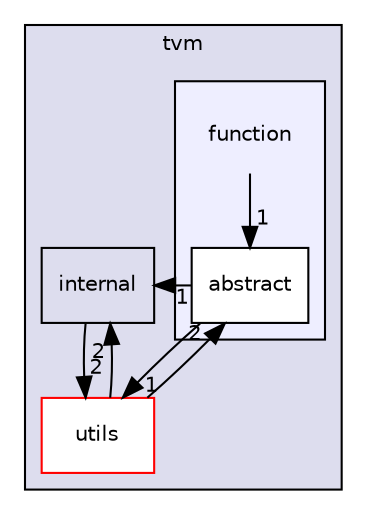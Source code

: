 digraph "include/tvm/function" {
  compound=true
  node [ fontsize="10", fontname="Helvetica"];
  edge [ labelfontsize="10", labelfontname="Helvetica"];
  subgraph clusterdir_b4c7d8e826c599ba55146c099a14beb5 {
    graph [ bgcolor="#ddddee", pencolor="black", label="tvm" fontname="Helvetica", fontsize="10", URL="dir_b4c7d8e826c599ba55146c099a14beb5.html"]
  dir_020a04e36825fdb5d137e6f4f382bacd [shape=box label="internal" URL="dir_020a04e36825fdb5d137e6f4f382bacd.html"];
  dir_02c2fac6d932f25932ff780d6d7745ad [shape=box label="utils" fillcolor="white" style="filled" color="red" URL="dir_02c2fac6d932f25932ff780d6d7745ad.html"];
  subgraph clusterdir_95e0fe1efd9e7dc8b84bcdee05d2dbc2 {
    graph [ bgcolor="#eeeeff", pencolor="black", label="" URL="dir_95e0fe1efd9e7dc8b84bcdee05d2dbc2.html"];
    dir_95e0fe1efd9e7dc8b84bcdee05d2dbc2 [shape=plaintext label="function"];
  dir_fec7dc84670c4afde302fd470832673e [shape=box label="abstract" fillcolor="white" style="filled" URL="dir_fec7dc84670c4afde302fd470832673e.html"];
  }
  }
  dir_95e0fe1efd9e7dc8b84bcdee05d2dbc2->dir_fec7dc84670c4afde302fd470832673e [headlabel="1", labeldistance=1.5 headhref="dir_000014_000015.html"];
  dir_fec7dc84670c4afde302fd470832673e->dir_020a04e36825fdb5d137e6f4f382bacd [headlabel="1", labeldistance=1.5 headhref="dir_000015_000007.html"];
  dir_fec7dc84670c4afde302fd470832673e->dir_02c2fac6d932f25932ff780d6d7745ad [headlabel="1", labeldistance=1.5 headhref="dir_000015_000033.html"];
  dir_02c2fac6d932f25932ff780d6d7745ad->dir_020a04e36825fdb5d137e6f4f382bacd [headlabel="2", labeldistance=1.5 headhref="dir_000033_000007.html"];
  dir_02c2fac6d932f25932ff780d6d7745ad->dir_fec7dc84670c4afde302fd470832673e [headlabel="2", labeldistance=1.5 headhref="dir_000033_000015.html"];
  dir_020a04e36825fdb5d137e6f4f382bacd->dir_02c2fac6d932f25932ff780d6d7745ad [headlabel="2", labeldistance=1.5 headhref="dir_000007_000033.html"];
}
